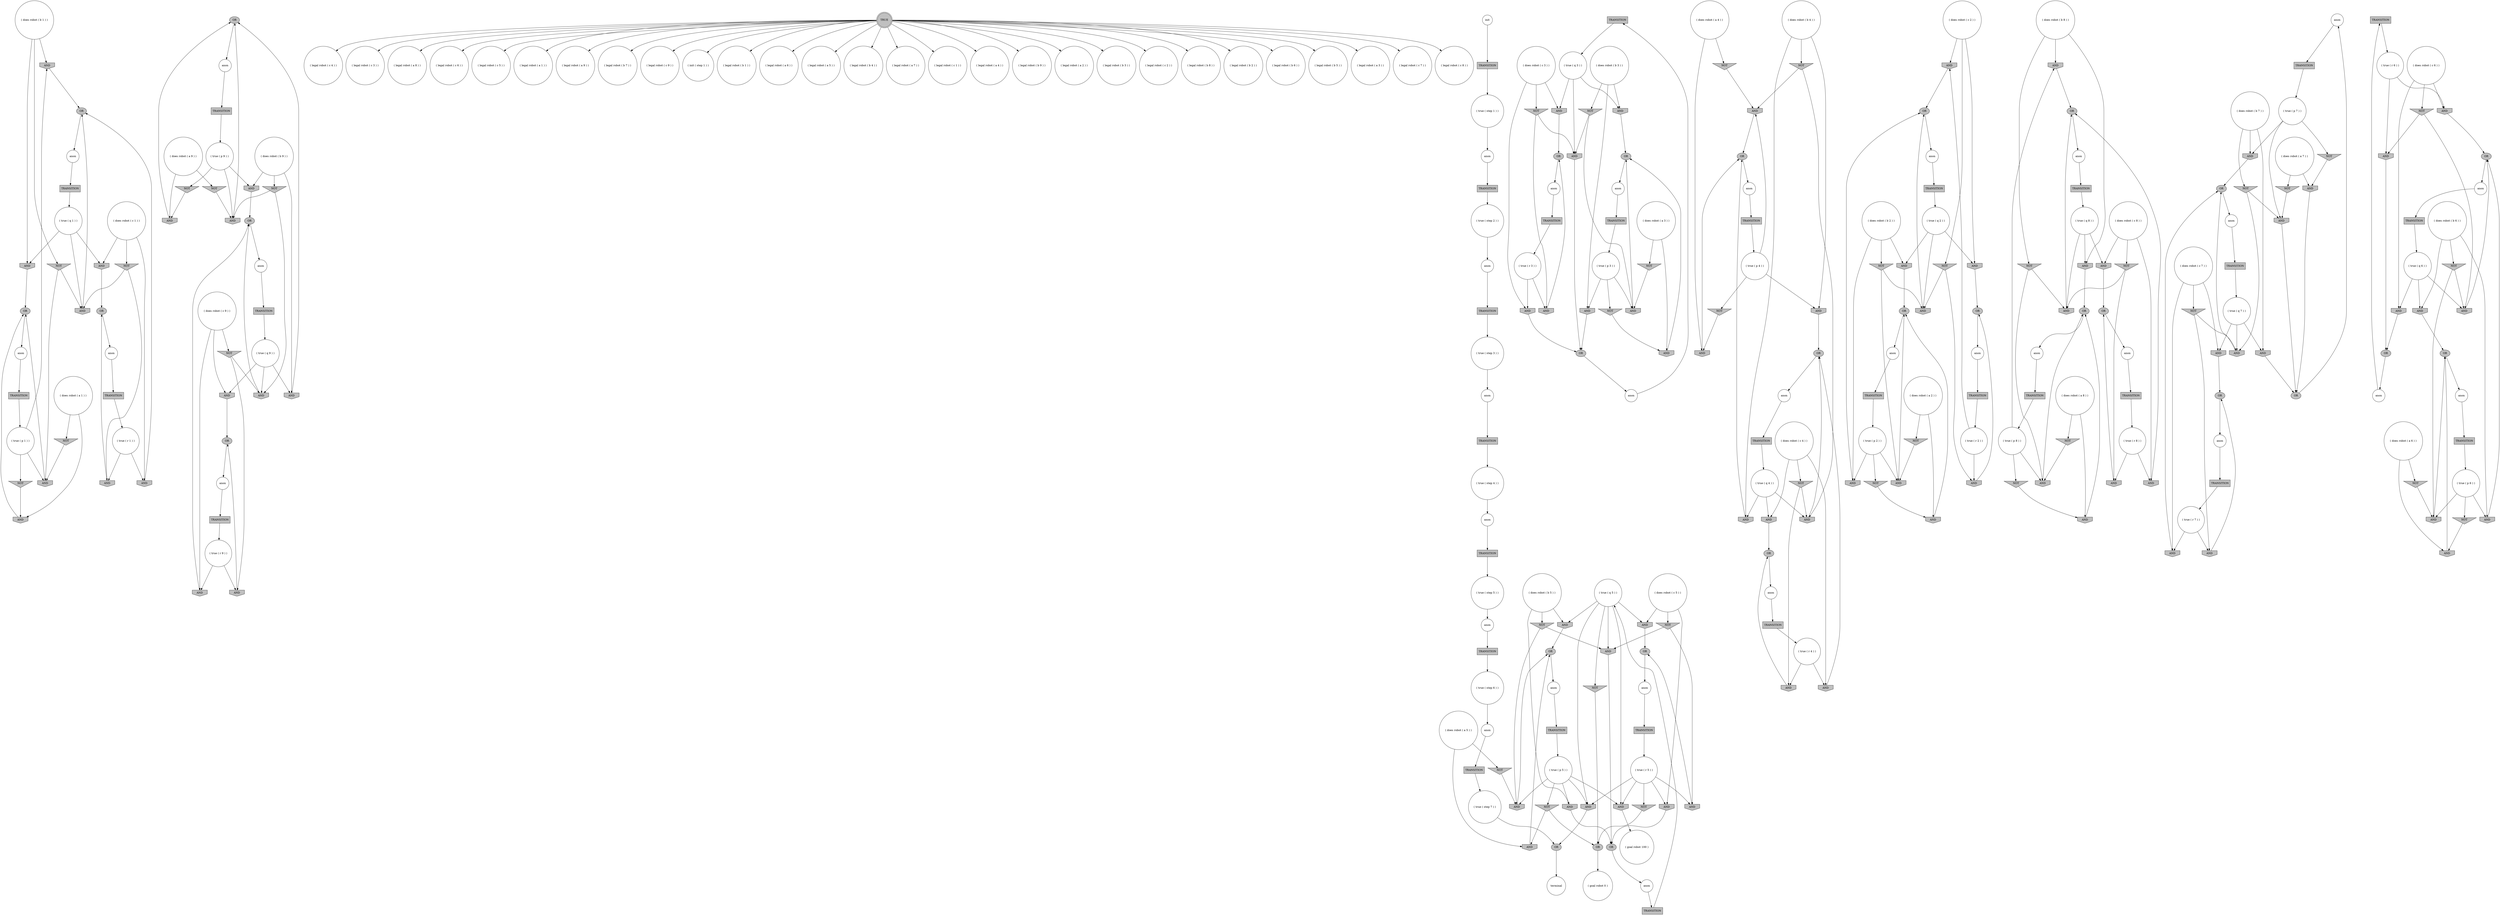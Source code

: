 digraph propNet
{
	"@3f94a1f"[shape=invhouse, style= filled, fillcolor=grey, label="AND"]; "@3f94a1f"->"@5eb9fde"; 
	"@6e2c5444"[shape=ellipse, style= filled, fillcolor=grey, label="OR"]; "@6e2c5444"->"@205074de"; 
	"@205074de"[shape=circle, style= filled, fillcolor=white, label="anon"]; "@205074de"->"@9dd1752"; 
	"@6d1576d7"[shape=circle, style= filled, fillcolor=white, label="( legal robot ( c 4 ) )"]; 
	"@63220fd1"[shape=circle, style= filled, fillcolor=white, label="anon"]; "@63220fd1"->"@40ad8bb4"; 
	"@486af790"[shape=circle, style= filled, fillcolor=white, label="( does robot ( b 1 ) )"]; "@486af790"->"@3f94a1f"; "@486af790"->"@e235e9d"; "@486af790"->"@66a33414"; 
	"@cb78915"[shape=box, style= filled, fillcolor=grey, label="TRANSITION"]; "@cb78915"->"@2e1474fc"; 
	"@2f7574b9"[shape=invtriangle, style= filled, fillcolor=grey, label="NOT"]; "@2f7574b9"->"@48423606"; 
	"@2c164804"[shape=invtriangle, style= filled, fillcolor=grey, label="NOT"]; "@2c164804"->"@7371b4ca"; "@2c164804"->"@514f2bd7"; 
	"@4a52fecf"[shape=box, style= filled, fillcolor=grey, label="TRANSITION"]; "@4a52fecf"->"@43eeba19"; 
	"@14b03ea"[shape=circle, style= filled, fillcolor=white, label="( true ( q 5 ) )"]; "@14b03ea"->"@10fa1b2d"; "@14b03ea"->"@56dc64a2"; "@14b03ea"->"@1f8a6890"; "@14b03ea"->"@2bd648e2"; "@14b03ea"->"@1740d415"; "@14b03ea"->"@5eef2e7c"; 
	"@5cef0cdb"[shape=circle, style= filled, fillcolor=white, label="( does robot ( c 2 ) )"]; "@5cef0cdb"->"@6f7834de"; "@5cef0cdb"->"@d335207"; "@5cef0cdb"->"@52352d87"; 
	"@7481933a"[shape=circle, style= filled, fillcolor=white, label="( does robot ( a 5 ) )"]; "@7481933a"->"@502c06b2"; "@7481933a"->"@6bb5eba4"; 
	"@67635aad"[shape=invtriangle, style= filled, fillcolor=grey, label="NOT"]; "@67635aad"->"@21495bb8"; "@67635aad"->"@2bd648e2"; 
	"@2377ab84"[shape=circle, style= filled, fillcolor=white, label="( does robot ( b 8 ) )"]; "@2377ab84"->"@5790ce9"; "@2377ab84"->"@77b9e7fc"; "@2377ab84"->"@59d794d"; 
	"@3c9ce70"[shape=invhouse, style= filled, fillcolor=grey, label="AND"]; "@3c9ce70"->"@228ab65"; 
	"@4ea7ae01"[shape=circle, style= filled, fillcolor=white, label="anon"]; "@4ea7ae01"->"@46013dd8"; 
	"@263945e2"[shape=ellipse, style= filled, fillcolor=grey, label="OR"]; "@263945e2"->"@7a1b0c08"; 
	"@1d2b9f14"[shape=circle, style= filled, fillcolor=white, label="anon"]; "@1d2b9f14"->"@620645fd"; 
	"@54dbb83a"[shape=circle, style= filled, fillcolor=white, label="( true ( p 4 ) )"]; "@54dbb83a"->"@5f4f5a31"; "@54dbb83a"->"@48423606"; "@54dbb83a"->"@77cb8e0f"; 
	"@6ad21538"[shape=circle, style= filled, fillcolor=white, label="( does robot ( c 3 ) )"]; "@6ad21538"->"@7eb1fea4"; "@6ad21538"->"@305e9d7a"; "@6ad21538"->"@66f4652"; 
	"@4c4936f3"[shape=circle, style= filled, fillcolor=white, label="( true ( r 7 ) )"]; "@4c4936f3"->"@2fa847df"; "@4c4936f3"->"@1f561437"; 
	"@31734b48"[shape=invhouse, style= filled, fillcolor=grey, label="AND"]; "@31734b48"->"@3f9872ad"; 
	"@64b041b0"[shape=circle, style= filled, fillcolor=white, label="( does robot ( c 1 ) )"]; "@64b041b0"->"@2d44b624"; "@64b041b0"->"@6fa8bd74"; "@64b041b0"->"@108a9d2a"; 
	"@41aef798"[shape=box, style= filled, fillcolor=grey, label="TRANSITION"]; "@41aef798"->"@7058d7c2"; 
	"@7f32e910"[shape=circle, style= filled, fillcolor=white, label="( does robot ( c 5 ) )"]; "@7f32e910"->"@1f8a6890"; "@7f32e910"->"@67635aad"; "@7f32e910"->"@1d3c66d8"; 
	"@5790ce9"[shape=invhouse, style= filled, fillcolor=grey, label="AND"]; "@5790ce9"->"@5b31fd9"; 
	"@4178feba"[shape=invhouse, style= filled, fillcolor=grey, label="AND"]; "@4178feba"->"@621bedb0"; 
	"@2a44b7f7"[shape=invhouse, style= filled, fillcolor=grey, label="AND"]; "@2a44b7f7"->"@5b31fd9"; 
	"@2106b56a"[shape=circle, style= filled, fillcolor=white, label="( true ( p 2 ) )"]; "@2106b56a"->"@e07023f"; "@2106b56a"->"@6cf84b0a"; "@2106b56a"->"@41b9da92"; 
	"@5ad3c69c"[shape=ellipse, style= filled, fillcolor=grey, label="OR"]; "@5ad3c69c"->"@5945a5a"; 
	"@4e62974e"[shape=circle, style= filled, fillcolor=white, label="anon"]; "@4e62974e"->"@16e7eec9"; 
	"@541b55f2"[shape=ellipse, style= filled, fillcolor=grey, label="OR"]; "@541b55f2"->"@4ea7ae01"; 
	"@7c5438e1"[shape=circle, style= filled, fillcolor=white, label="( true ( r 1 ) )"]; "@7c5438e1"->"@1a5a58e0"; "@7c5438e1"->"@108a9d2a"; 
	"@37d7a424"[shape=invtriangle, style= filled, fillcolor=grey, label="NOT"]; "@37d7a424"->"@1a7b5617"; 
	"@1740d415"[shape=invtriangle, style= filled, fillcolor=grey, label="NOT"]; "@1740d415"->"@1a7b5617"; 
	"@4fa3551c"[shape=ellipse, style= filled, fillcolor=grey, label="OR"]; "@4fa3551c"->"@6c28ca1c"; 
	"@7fb6a1c4"[shape=circle, style= filled, fillcolor=white, label="( true ( p 5 ) )"]; "@7fb6a1c4"->"@56dc64a2"; "@7fb6a1c4"->"@16fa21a4"; "@7fb6a1c4"->"@7a6bb93c"; "@7fb6a1c4"->"@5eef2e7c"; "@7fb6a1c4"->"@61b00766"; 
	"@a9db0e2"[shape=circle, style= filled, fillcolor=white, label="( true ( q 4 ) )"]; "@a9db0e2"->"@2507e9a8"; "@a9db0e2"->"@1e01d652"; "@a9db0e2"->"@4b25ee49"; 
	"@2beb717e"[shape=circle, style= filled, fillcolor=white, label="( legal robot ( c 3 ) )"]; 
	"@40ad8bb4"[shape=box, style= filled, fillcolor=grey, label="TRANSITION"]; "@40ad8bb4"->"@1b1a772d"; 
	"@c77a748"[shape=circle, style= filled, fillcolor=white, label="( true ( r 4 ) )"]; "@c77a748"->"@1c493dca"; "@c77a748"->"@aa1b4e7"; 
	"@2f8bbc98"[shape=circle, style= filled, fillcolor=white, label="( legal robot ( a 8 ) )"]; 
	"@420253af"[shape=ellipse, style= filled, fillcolor=grey, label="OR"]; "@420253af"->"@26c42804"; 
	"@521ecfeb"[shape=circle, style= filled, fillcolor=white, label="( legal robot ( c 6 ) )"]; 
	"@228ab65"[shape=ellipse, style= filled, fillcolor=grey, label="OR"]; "@228ab65"->"@3c0c74fe"; 
	"@60666a53"[shape=circle, style= filled, fillcolor=white, label="anon"]; "@60666a53"->"@aaf063"; 
	"@589cecf"[shape=circle, style= filled, fillcolor=white, label="( true ( q 8 ) )"]; "@589cecf"->"@2a44b7f7"; "@589cecf"->"@2a06bbe7"; "@589cecf"->"@77b9e7fc"; 
	"@415b15ab"[shape=circle, style= filled, fillcolor=white, label="( does robot ( b 5 ) )"]; "@415b15ab"->"@10fa1b2d"; "@415b15ab"->"@16fa21a4"; "@415b15ab"->"@42ebaf12"; 
	"@53b258fa"[shape=invtriangle, style= filled, fillcolor=grey, label="NOT"]; "@53b258fa"->"@61efb003"; 
	"@181f327e"[shape=ellipse, style= filled, fillcolor=grey, label="OR"]; "@181f327e"->"@282bfa91"; 
	"@2586b11c"[shape=circle, style= filled, fillcolor=white, label="( does robot ( c 8 ) )"]; "@2586b11c"->"@40bbc1f6"; "@2586b11c"->"@2dd5b883"; "@2586b11c"->"@2a06bbe7"; 
	"@2279ecf4"[shape=circle, style= filled, fillcolor=white, label="( true ( p 6 ) )"]; "@2279ecf4"->"@3f70119f"; "@2279ecf4"->"@51b1ab1d"; "@2279ecf4"->"@94b318"; 
	"@54edd9de"[shape=box, style= filled, fillcolor=grey, label="TRANSITION"]; "@54edd9de"->"@14b03ea"; 
	"@6434d75f"[shape=circle, style= filled, fillcolor=white, label="( legal robot ( c 5 ) )"]; 
	"@35a271f5"[shape=circle, style= filled, fillcolor=white, label="( does robot ( a 4 ) )"]; "@35a271f5"->"@52aa77d9"; "@35a271f5"->"@2f7574b9"; 
	"@44af17c7"[shape=circle, style= filled, fillcolor=white, label="( legal robot ( a 1 ) )"]; 
	"@4a93837b"[shape=invhouse, style= filled, fillcolor=grey, label="AND"]; "@4a93837b"->"@6e2c5444"; 
	"@455e0638"[shape=circle, style= filled, fillcolor=white, label="( true ( step 7 ) )"]; "@455e0638"->"@7f205d8d"; 
	"@7f0ab78a"[shape=circle, style= filled, fillcolor=white, label="( legal robot ( a 9 ) )"]; 
	"@4349e631"[shape=invtriangle, style= filled, fillcolor=grey, label="NOT"]; "@4349e631"->"@28a7bd7a"; 
	"@4eb7cd92"[shape=ellipse, style= filled, fillcolor=grey, label="OR"]; "@4eb7cd92"->"@519549e"; 
	"@84d6b1a"[shape=circle, style= filled, fillcolor=white, label="( true ( p 7 ) )"]; "@84d6b1a"->"@3a1be20c"; "@84d6b1a"->"@5f159e0c"; "@84d6b1a"->"@675ee9e3"; 
	"@74a638fc"[shape=invhouse, style= filled, fillcolor=grey, label="AND"]; "@74a638fc"->"@22fe135d"; 
	"@4eda1515"[shape=circle, style= filled, fillcolor=white, label="( does robot ( c 4 ) )"]; "@4eda1515"->"@1c493dca"; "@4eda1515"->"@2507e9a8"; "@4eda1515"->"@4f9e3e24"; 
	"@123e1d25"[shape=circle, style= filled, fillcolor=white, label="( legal robot ( b 7 ) )"]; 
	"@5694fe42"[shape=invhouse, style= filled, fillcolor=grey, label="AND"]; "@5694fe42"->"@621bedb0"; 
	"@55d4ee7e"[shape=ellipse, style= filled, fillcolor=grey, label="OR"]; "@55d4ee7e"->"@e75be38"; 
	"@36101d01"[shape=circle, style= filled, fillcolor=white, label="( does robot ( a 8 ) )"]; "@36101d01"->"@3c9ce70"; "@36101d01"->"@4349e631"; 
	"@5b25d568"[shape=box, style= filled, fillcolor=grey, label="TRANSITION"]; "@5b25d568"->"@6726fef6"; 
	"@6d3d7254"[shape=circle, style= filled, fillcolor=white, label="( true ( q 6 ) )"]; "@6d3d7254"->"@47042c25"; "@6d3d7254"->"@4398ee2f"; "@6d3d7254"->"@4178feba"; 
	"@3f9ab00e"[shape=circle, style= filled, fillcolor=white, label="( true ( p 3 ) )"]; "@3f9ab00e"->"@659adc2c"; "@3f9ab00e"->"@514f2bd7"; "@3f9ab00e"->"@563b100c"; 
	"@1c2d5534"[shape=circle, style= filled, fillcolor=white, label="( legal robot ( c 9 ) )"]; 
	"@2d44b624"[shape=invhouse, style= filled, fillcolor=grey, label="AND"]; "@2d44b624"->"@1d7aa55b"; 
	"@5b31fd9"[shape=ellipse, style= filled, fillcolor=grey, label="OR"]; "@5b31fd9"->"@32efe27b"; 
	"@14cee41f"[shape=circle, style= filled, fillcolor=white, label="( init ( step 1 ) )"]; 
	"@6da05bdb"[shape=invtriangle, style= filled, fillcolor=grey, label="NOT"]; "@6da05bdb"->"@3aeebf17"; "@6da05bdb"->"@2fa847df"; 
	"@6f7834de"[shape=invhouse, style= filled, fillcolor=grey, label="AND"]; "@6f7834de"->"@420253af"; 
	"@219a6087"[shape=invhouse, style= filled, fillcolor=grey, label="AND"]; "@219a6087"->"@5330cb4b"; 
	"@12260d8d"[shape=box, style= filled, fillcolor=grey, label="TRANSITION"]; "@12260d8d"->"@2106b56a"; 
	"@2653aed4"[shape=circle, style= filled, fillcolor=white, label="( does robot ( c 9 ) )"]; "@2653aed4"->"@3ffaf3f4"; "@2653aed4"->"@36fffa61"; "@2653aed4"->"@4c9d22fc"; 
	"@7c959fa1"[shape=invhouse, style= filled, fillcolor=grey, label="AND"]; "@7c959fa1"->"@541b55f2"; 
	"@117c50b9"[shape=invhouse, style= filled, fillcolor=grey, label="AND"]; "@117c50b9"->"@45e33bb8"; 
	"@6883fde6"[shape=circle, style= filled, fillcolor=white, label="( true ( r 5 ) )"]; "@6883fde6"->"@21495bb8"; "@6883fde6"->"@56dc64a2"; "@6883fde6"->"@37d7a424"; "@6883fde6"->"@1d3c66d8"; "@6883fde6"->"@5eef2e7c"; 
	"@46013dd8"[shape=box, style= filled, fillcolor=grey, label="TRANSITION"]; "@46013dd8"->"@84d6b1a"; 
	"@51e4bece"[shape=box, style= filled, fillcolor=grey, label="TRANSITION"]; "@51e4bece"->"@4e3e97cd"; 
	"@94b318"[shape=invhouse, style= filled, fillcolor=grey, label="AND"]; "@94b318"->"@181f327e"; 
	"@4f9e3e24"[shape=invtriangle, style= filled, fillcolor=grey, label="NOT"]; "@4f9e3e24"->"@1e01d652"; "@4f9e3e24"->"@aa1b4e7"; 
	"@2a06bbe7"[shape=invhouse, style= filled, fillcolor=grey, label="AND"]; "@2a06bbe7"->"@3f9872ad"; 
	"@4965d0e0"[shape=circle, style= filled, fillcolor=white, label="anon"]; "@4965d0e0"->"@10ddcd98"; 
	"@66f4652"[shape=invtriangle, style= filled, fillcolor=grey, label="NOT"]; "@66f4652"->"@7371b4ca"; "@66f4652"->"@4fb7a553"; 
	"@6cb6a34"[shape=invtriangle, style= filled, fillcolor=grey, label="NOT"]; "@6cb6a34"->"@14a97f68"; 
	"@59d794d"[shape=invtriangle, style= filled, fillcolor=grey, label="NOT"]; "@59d794d"->"@28a7bd7a"; "@59d794d"->"@2a44b7f7"; 
	"@5a2d13c1"[shape=circle, style= filled, fillcolor=white, label="( does robot ( a 2 ) )"]; "@5a2d13c1"->"@10bcc8f4"; "@5a2d13c1"->"@e039859"; 
	"@3a1be20c"[shape=invtriangle, style= filled, fillcolor=grey, label="NOT"]; "@3a1be20c"->"@7c959fa1"; 
	"@4dc67b54"[shape=circle, style= filled, fillcolor=white, label="( legal robot ( b 1 ) )"]; 
	"@69ba045"[shape=circle, style= filled, fillcolor=white, label="anon"]; "@69ba045"->"@7e3b3757"; 
	"@304caadb"[shape=circle, style= filled, fillcolor=white, label="anon"]; "@304caadb"->"@61ae717f"; 
	"@17510d96"[shape=circle, style= filled, fillcolor=white, label="( goal robot 0 )"]; 
	"@aaf063"[shape=box, style= filled, fillcolor=grey, label="TRANSITION"]; "@aaf063"->"@159811ce"; 
	"@72cc5002"[shape=invtriangle, style= filled, fillcolor=grey, label="NOT"]; "@72cc5002"->"@4398ee2f"; "@72cc5002"->"@1535d18b"; 
	"@2d9b4fac"[shape=circle, style= filled, fillcolor=white, label="( legal robot ( a 6 ) )"]; 
	"@66bb1ead"[shape=circle, style= filled, fillcolor=white, label="( true ( r 8 ) )"]; "@66bb1ead"->"@31734b48"; "@66bb1ead"->"@40bbc1f6"; 
	"@48423606"[shape=invhouse, style= filled, fillcolor=grey, label="AND"]; "@48423606"->"@6290ebfe"; 
	"@5eb9fde"[shape=ellipse, style= filled, fillcolor=grey, label="OR"]; "@5eb9fde"->"@304caadb"; 
	"@7c4e7958"[shape=invtriangle, style= filled, fillcolor=grey, label="NOT"]; "@7c4e7958"->"@400c02a"; 
	"@6c28ca1c"[shape=circle, style= filled, fillcolor=white, label="anon"]; "@6c28ca1c"->"@12260d8d"; 
	"@19176e5f"[shape=invtriangle, style= filled, fillcolor=grey, label="NOT"]; "@19176e5f"->"@514f2bd7"; 
	"@e75be38"[shape=circle, style= filled, fillcolor=white, label="anon"]; "@e75be38"->"@7b8353cf"; 
	"@25de152f"[shape=circle, style= filled, fillcolor=white, label="terminal"]; 
	"@6588c838"[shape=box, style= filled, fillcolor=grey, label="TRANSITION"]; "@6588c838"->"@7c5438e1"; 
	"@28caea19"[shape=circle, style= filled, fillcolor=white, label="( does robot ( b 9 ) )"]; "@28caea19"->"@7b4653a3"; "@28caea19"->"@3bd5b945"; "@28caea19"->"@21cf243b"; 
	"@43ad4a"[shape=box, style= filled, fillcolor=grey, label="TRANSITION"]; "@43ad4a"->"@4ce76438"; 
	"@273a3d36"[shape=ellipse, style= filled, fillcolor=grey, label="OR"]; "@273a3d36"->"@6088b858"; 
	"@36fffa61"[shape=invhouse, style= filled, fillcolor=grey, label="AND"]; "@36fffa61"->"@77def3f5"; 
	"@23562c67"[shape=circle, style= filled, fillcolor=white, label="( does robot ( b 2 ) )"]; "@23562c67"->"@6e7d3050"; "@23562c67"->"@6cf84b0a"; "@23562c67"->"@24b6a561"; 
	"@10439d3b"[shape=circle, style= filled, fillcolor=white, label="( true ( q 7 ) )"]; "@10439d3b"->"@117c50b9"; "@10439d3b"->"@3aeebf17"; "@10439d3b"->"@4553f141"; 
	"@28a7bd7a"[shape=invhouse, style= filled, fillcolor=grey, label="AND"]; "@28a7bd7a"->"@228ab65"; 
	"@1e01d652"[shape=invhouse, style= filled, fillcolor=grey, label="AND"]; "@1e01d652"->"@796528a2"; 
	"@1535d18b"[shape=invhouse, style= filled, fillcolor=grey, label="AND"]; "@1535d18b"->"@7983268e"; 
	"@5eef2e7c"[shape=invhouse, style= filled, fillcolor=grey, label="AND"]; "@5eef2e7c"->"@14235085"; 
	"@535c458c"[shape=invtriangle, style= filled, fillcolor=grey, label="NOT"]; "@535c458c"->"@48423606"; "@535c458c"->"@1e01d652"; 
	"@4f13f501"[shape=circle, style= filled, fillcolor=white, label="anon"]; "@4f13f501"->"@568bf3ec"; 
	"@26c42804"[shape=circle, style= filled, fillcolor=white, label="anon"]; "@26c42804"->"@4b7aa961"; 
	"@61ffbcb"[shape=invhouse, style= filled, fillcolor=grey, label="AND"]; "@61ffbcb"->"@2abbaa16"; 
	"@1b1a772d"[shape=circle, style= filled, fillcolor=white, label="( true ( step 2 ) )"]; "@1b1a772d"->"@1d2b9f14"; 
	"@4c9d22fc"[shape=invhouse, style= filled, fillcolor=grey, label="AND"]; "@4c9d22fc"->"@22fe135d"; 
	"@3bc634b9"[shape=box, style= filled, fillcolor=grey, label="TRANSITION"]; "@3bc634b9"->"@13b4cd65"; 
	"@16e7eec9"[shape=box, style= filled, fillcolor=grey, label="TRANSITION"]; "@16e7eec9"->"@6063f5af"; 
	"@115872f5"[shape=circle, style= filled, fillcolor=white, label="anon"]; "@115872f5"->"@41aef798"; 
	"@32efe27b"[shape=circle, style= filled, fillcolor=white, label="anon"]; "@32efe27b"->"@7f4c352e"; 
	"@41b9da92"[shape=invtriangle, style= filled, fillcolor=grey, label="NOT"]; "@41b9da92"->"@10bcc8f4"; 
	"@63cea096"[shape=circle, style= filled, fillcolor=white, label="( legal robot ( a 5 ) )"]; 
	"@56dc64a2"[shape=invhouse, style= filled, fillcolor=grey, label="AND"]; "@56dc64a2"->"@7f205d8d"; 
	"@63713b42"[shape=circle, style= filled, fillcolor=white, label="( true ( p 1 ) )"]; "@63713b42"->"@3f94a1f"; "@63713b42"->"@7c4e7958"; "@63713b42"->"@61efb003"; 
	"@51d2bb9f"[shape=circle, style= filled, fillcolor=white, label="anon"]; "@51d2bb9f"->"@34e77781"; 
	"@5f4f5a31"[shape=invtriangle, style= filled, fillcolor=grey, label="NOT"]; "@5f4f5a31"->"@52aa77d9"; 
	"@42ebaf12"[shape=invtriangle, style= filled, fillcolor=grey, label="NOT"]; "@42ebaf12"->"@7a6bb93c"; "@42ebaf12"->"@2bd648e2"; 
	"@3f65cebb"[shape=box, style= filled, fillcolor=grey, label="TRANSITION"]; "@3f65cebb"->"@10439d3b"; 
	"@1a5a58e0"[shape=invhouse, style= filled, fillcolor=grey, label="AND"]; "@1a5a58e0"->"@1d7aa55b"; 
	"@4fc0cb76"[shape=circle, style= filled, fillcolor=white, label="( does robot ( a 6 ) )"]; "@4fc0cb76"->"@1be2f6b0"; "@4fc0cb76"->"@5694fe42"; 
	"@39bde3d2"[shape=circle, style= filled, fillcolor=white, label="( legal robot ( b 4 ) )"]; 
	"@6088b858"[shape=circle, style= filled, fillcolor=white, label="anon"]; "@6088b858"->"@7ffd10fa"; 
	"@5f159e0c"[shape=invhouse, style= filled, fillcolor=grey, label="AND"]; "@5f159e0c"->"@541b55f2"; 
	"@580c5da6"[shape=box, style= filled, fillcolor=grey, label="TRANSITION"]; "@580c5da6"->"@470898b"; 
	"@10ddcd98"[shape=box, style= filled, fillcolor=grey, label="TRANSITION"]; "@10ddcd98"->"@4c4936f3"; 
	"@659adc2c"[shape=invtriangle, style= filled, fillcolor=grey, label="NOT"]; "@659adc2c"->"@19ed00d1"; 
	"@77def3f5"[shape=ellipse, style= filled, fillcolor=grey, label="OR"]; "@77def3f5"->"@4e62974e"; 
	"@568bf3ec"[shape=box, style= filled, fillcolor=grey, label="TRANSITION"]; "@568bf3ec"->"@6883fde6"; 
	"@1a7b5617"[shape=ellipse, style= filled, fillcolor=grey, label="OR"]; "@1a7b5617"->"@17510d96"; 
	"@1c493dca"[shape=invhouse, style= filled, fillcolor=grey, label="AND"]; "@1c493dca"->"@796528a2"; 
	"@2ffecaeb"[shape=ellipse, style= filled, fillcolor=grey, label="OR"]; "@2ffecaeb"->"@bc22eb"; 
	"@8c3d31c"[shape=invhouse, style= filled, fillcolor=grey, label="AND"]; "@8c3d31c"->"@181f327e"; 
	"@6437a04c"[shape=box, style= filled, fillcolor=grey, label="TRANSITION"]; "@6437a04c"->"@2279ecf4"; 
	"@1d3c66d8"[shape=invhouse, style= filled, fillcolor=grey, label="AND"]; "@1d3c66d8"->"@5ad3c69c"; 
	"@36d83365"[shape=circle, style= filled, fillcolor=white, label="( does robot ( b 3 ) )"]; "@36d83365"->"@2c164804"; "@36d83365"->"@219a6087"; "@36d83365"->"@563b100c"; 
	"@67032bc9"[shape=circle, style= filled, fillcolor=white, label="( does robot ( b 7 ) )"]; "@67032bc9"->"@12fcdf5"; "@67032bc9"->"@4553f141"; "@67032bc9"->"@675ee9e3"; 
	"@108a9d2a"[shape=invhouse, style= filled, fillcolor=grey, label="AND"]; "@108a9d2a"->"@5eb9fde"; 
	"@56a9509d"[shape=circle, style= filled, fillcolor=white, label="anon"]; "@56a9509d"->"@43ad4a"; 
	"@14235085"[shape=circle, style= filled, fillcolor=white, label="( goal robot 100 )"]; 
	"@64e4776b"[shape=circle, style= filled, fillcolor=white, label="( does robot ( b 4 ) )"]; "@64e4776b"->"@535c458c"; "@64e4776b"->"@77cb8e0f"; "@64e4776b"->"@4b25ee49"; 
	"@675ee9e3"[shape=invhouse, style= filled, fillcolor=grey, label="AND"]; "@675ee9e3"->"@263945e2"; 
	"@604ee1f1"[shape=circle, style= filled, fillcolor=white, label="anon"]; "@604ee1f1"->"@ed6ee28"; 
	"@10fa1b2d"[shape=invhouse, style= filled, fillcolor=grey, label="AND"]; "@10fa1b2d"->"@69ed2bbd"; 
	"@1d7aa55b"[shape=ellipse, style= filled, fillcolor=grey, label="OR"]; "@1d7aa55b"->"@5efe087b"; 
	"@3f70119f"[shape=invtriangle, style= filled, fillcolor=grey, label="NOT"]; "@3f70119f"->"@5694fe42"; 
	"@e235e9d"[shape=invhouse, style= filled, fillcolor=grey, label="AND"]; "@e235e9d"->"@55d4ee7e"; 
	"@43422d0b"[shape=circle, style= filled, fillcolor=white, label="( legal robot ( a 7 ) )"]; 
	"@147ae747"[shape=circle, style= filled, fillcolor=white, label="( does robot ( b 6 ) )"]; "@147ae747"->"@10e5f0d2"; "@147ae747"->"@4178feba"; "@147ae747"->"@94b318"; 
	"@d335207"[shape=invhouse, style= filled, fillcolor=grey, label="AND"]; "@d335207"->"@2abbaa16"; 
	"@16fa21a4"[shape=invhouse, style= filled, fillcolor=grey, label="AND"]; "@16fa21a4"->"@5ad3c69c"; 
	"@2e1474fc"[shape=circle, style= filled, fillcolor=white, label="( true ( q 3 ) )"]; "@2e1474fc"->"@7eb1fea4"; "@2e1474fc"->"@7371b4ca"; "@2e1474fc"->"@219a6087"; 
	"@6e62be97"[shape=doublecircle, style= filled, fillcolor=grey, label="TRUE"]; "@6e62be97"->"@521ecfeb"; "@6e62be97"->"@4927d15e"; "@6e62be97"->"@6d1576d7"; "@6e62be97"->"@12910b0b"; "@6e62be97"->"@63cea096"; "@6e62be97"->"@6434d75f"; "@6e62be97"->"@4dc67b54"; "@6e62be97"->"@1b332109"; "@6e62be97"->"@1898062f"; "@6e62be97"->"@44af17c7"; "@6e62be97"->"@39bde3d2"; "@6e62be97"->"@7f0ab78a"; "@6e62be97"->"@61b80d9b"; "@6e62be97"->"@2d9b4fac"; "@6e62be97"->"@123e1d25"; "@6e62be97"->"@552297d7"; "@6e62be97"->"@24be0446"; "@6e62be97"->"@7a856d3b"; "@6e62be97"->"@1c2d5534"; "@6e62be97"->"@370aa282"; "@6e62be97"->"@21caefb0"; "@6e62be97"->"@706c08b2"; "@6e62be97"->"@14cee41f"; "@6e62be97"->"@757753a8"; "@6e62be97"->"@43422d0b"; "@6e62be97"->"@6e681db8"; "@6e62be97"->"@2beb717e"; "@6e62be97"->"@2f8bbc98"; 
	"@519549e"[shape=circle, style= filled, fillcolor=white, label="anon"]; "@519549e"->"@cb78915"; 
	"@4398ee2f"[shape=invhouse, style= filled, fillcolor=grey, label="AND"]; "@4398ee2f"->"@181f327e"; 
	"@22fe135d"[shape=ellipse, style= filled, fillcolor=grey, label="OR"]; "@22fe135d"->"@56a9509d"; 
	"@5fe940a6"[shape=invtriangle, style= filled, fillcolor=grey, label="NOT"]; "@5fe940a6"->"@4a93837b"; 
	"@4856d149"[shape=box, style= filled, fillcolor=grey, label="TRANSITION"]; "@4856d149"->"@455e0638"; 
	"@45e33bb8"[shape=ellipse, style= filled, fillcolor=grey, label="OR"]; "@45e33bb8"->"@4965d0e0"; 
	"@7a0aae8a"[shape=circle, style= filled, fillcolor=white, label="( true ( q 2 ) )"]; "@7a0aae8a"->"@2140243b"; "@7a0aae8a"->"@d335207"; "@7a0aae8a"->"@24b6a561"; 
	"@21cf243b"[shape=invtriangle, style= filled, fillcolor=grey, label="NOT"]; "@21cf243b"->"@74a638fc"; "@21cf243b"->"@4a93837b"; 
	"@7570b819"[shape=circle, style= filled, fillcolor=white, label="anon"]; "@7570b819"->"@5b25d568"; 
	"@159811ce"[shape=circle, style= filled, fillcolor=white, label="( true ( step 4 ) )"]; "@159811ce"->"@7570b819"; 
	"@57f2e95f"[shape=box, style= filled, fillcolor=grey, label="TRANSITION"]; "@57f2e95f"->"@6d3d7254"; 
	"@305e9d7a"[shape=invhouse, style= filled, fillcolor=grey, label="AND"]; "@305e9d7a"->"@4eb7cd92"; 
	"@621bedb0"[shape=ellipse, style= filled, fillcolor=grey, label="OR"]; "@621bedb0"->"@1791f022"; 
	"@6290ebfe"[shape=ellipse, style= filled, fillcolor=grey, label="OR"]; "@6290ebfe"->"@1875a340"; 
	"@61b80d9b"[shape=circle, style= filled, fillcolor=white, label="( legal robot ( b 3 ) )"]; 
	"@1be2f6b0"[shape=invtriangle, style= filled, fillcolor=grey, label="NOT"]; "@1be2f6b0"->"@51b1ab1d"; 
	"@2fa847df"[shape=invhouse, style= filled, fillcolor=grey, label="AND"]; "@2fa847df"->"@45e33bb8"; 
	"@6063f5af"[shape=circle, style= filled, fillcolor=white, label="( true ( r 9 ) )"]; "@6063f5af"->"@15e7d12b"; "@6063f5af"->"@4c9d22fc"; 
	"@47042c25"[shape=invhouse, style= filled, fillcolor=grey, label="AND"]; "@47042c25"->"@7983268e"; 
	"@51b1ab1d"[shape=invhouse, style= filled, fillcolor=grey, label="AND"]; "@51b1ab1d"->"@621bedb0"; 
	"@552297d7"[shape=circle, style= filled, fillcolor=white, label="( legal robot ( c 2 ) )"]; 
	"@4e3e97cd"[shape=circle, style= filled, fillcolor=white, label="( true ( p 8 ) )"]; "@4e3e97cd"->"@28a7bd7a"; "@4e3e97cd"->"@5790ce9"; "@4e3e97cd"->"@83ba4f1"; 
	"@3cd713fe"[shape=circle, style= filled, fillcolor=white, label="( true ( r 2 ) )"]; "@3cd713fe"->"@61ffbcb"; "@3cd713fe"->"@6f7834de"; 
	"@2abbaa16"[shape=ellipse, style= filled, fillcolor=grey, label="OR"]; "@2abbaa16"->"@69ba045"; 
	"@4ce76438"[shape=circle, style= filled, fillcolor=white, label="( true ( q 9 ) )"]; "@4ce76438"->"@36fffa61"; "@4ce76438"->"@74a638fc"; "@4ce76438"->"@3bd5b945"; 
	"@61efb003"[shape=invhouse, style= filled, fillcolor=grey, label="AND"]; "@61efb003"->"@55d4ee7e"; 
	"@40bbc1f6"[shape=invhouse, style= filled, fillcolor=grey, label="AND"]; "@40bbc1f6"->"@5b31fd9"; 
	"@5585c0de"[shape=circle, style= filled, fillcolor=white, label="anon"]; "@5585c0de"->"@4a52fecf"; 
	"@e07023f"[shape=invhouse, style= filled, fillcolor=grey, label="AND"]; "@e07023f"->"@4fa3551c"; 
	"@3ffaf3f4"[shape=invtriangle, style= filled, fillcolor=grey, label="NOT"]; "@3ffaf3f4"->"@74a638fc"; "@3ffaf3f4"->"@15e7d12b"; 
	"@4927d15e"[shape=circle, style= filled, fillcolor=white, label="( legal robot ( c 1 ) )"]; 
	"@620645fd"[shape=box, style= filled, fillcolor=grey, label="TRANSITION"]; "@620645fd"->"@7326aaca"; 
	"@51af7c57"[shape=circle, style= filled, fillcolor=white, label="init"]; "@51af7c57"->"@580c5da6"; 
	"@12910b0b"[shape=circle, style= filled, fillcolor=white, label="( legal robot ( a 4 ) )"]; 
	"@697a906e"[shape=circle, style= filled, fillcolor=white, label="( does robot ( c 7 ) )"]; "@697a906e"->"@117c50b9"; "@697a906e"->"@1f561437"; "@697a906e"->"@6da05bdb"; 
	"@2507e9a8"[shape=invhouse, style= filled, fillcolor=grey, label="AND"]; "@2507e9a8"->"@273a3d36"; 
	"@432342ed"[shape=circle, style= filled, fillcolor=white, label="( does robot ( a 7 ) )"]; "@432342ed"->"@7c959fa1"; "@432342ed"->"@1d9dbdc4"; 
	"@3f9872ad"[shape=ellipse, style= filled, fillcolor=grey, label="OR"]; "@3f9872ad"->"@3190dc79"; 
	"@6726fef6"[shape=circle, style= filled, fillcolor=white, label="( true ( step 5 ) )"]; "@6726fef6"->"@5585c0de"; 
	"@1d9dbdc4"[shape=invtriangle, style= filled, fillcolor=grey, label="NOT"]; "@1d9dbdc4"->"@5f159e0c"; 
	"@7eb1fea4"[shape=invhouse, style= filled, fillcolor=grey, label="AND"]; "@7eb1fea4"->"@2ffecaeb"; 
	"@3aeebf17"[shape=invhouse, style= filled, fillcolor=grey, label="AND"]; "@3aeebf17"->"@263945e2"; 
	"@12fcdf5"[shape=invtriangle, style= filled, fillcolor=grey, label="NOT"]; "@12fcdf5"->"@3aeebf17"; "@12fcdf5"->"@5f159e0c"; 
	"@7326aaca"[shape=circle, style= filled, fillcolor=white, label="( true ( step 3 ) )"]; "@7326aaca"->"@60666a53"; 
	"@5330cb4b"[shape=ellipse, style= filled, fillcolor=grey, label="OR"]; "@5330cb4b"->"@2872d398"; 
	"@19ed00d1"[shape=invhouse, style= filled, fillcolor=grey, label="AND"]; "@19ed00d1"->"@5330cb4b"; 
	"@24b6a561"[shape=invhouse, style= filled, fillcolor=grey, label="AND"]; "@24b6a561"->"@4fa3551c"; 
	"@7b8353cf"[shape=box, style= filled, fillcolor=grey, label="TRANSITION"]; "@7b8353cf"->"@63713b42"; 
	"@563b100c"[shape=invhouse, style= filled, fillcolor=grey, label="AND"]; "@563b100c"->"@4eb7cd92"; 
	"@52352d87"[shape=invtriangle, style= filled, fillcolor=grey, label="NOT"]; "@52352d87"->"@61ffbcb"; "@52352d87"->"@2140243b"; 
	"@400c02a"[shape=invhouse, style= filled, fillcolor=grey, label="AND"]; "@400c02a"->"@55d4ee7e"; 
	"@52aa77d9"[shape=invhouse, style= filled, fillcolor=grey, label="AND"]; "@52aa77d9"->"@6290ebfe"; 
	"@6cf84b0a"[shape=invhouse, style= filled, fillcolor=grey, label="AND"]; "@6cf84b0a"->"@420253af"; 
	"@6af37a62"[shape=box, style= filled, fillcolor=grey, label="TRANSITION"]; "@6af37a62"->"@54dbb83a"; 
	"@502c06b2"[shape=invtriangle, style= filled, fillcolor=grey, label="NOT"]; "@502c06b2"->"@7a6bb93c"; 
	"@34e77781"[shape=box, style= filled, fillcolor=grey, label="TRANSITION"]; "@34e77781"->"@7fb6a1c4"; 
	"@1f561437"[shape=invhouse, style= filled, fillcolor=grey, label="AND"]; "@1f561437"->"@263945e2"; 
	"@4553f141"[shape=invhouse, style= filled, fillcolor=grey, label="AND"]; "@4553f141"->"@541b55f2"; 
	"@2140243b"[shape=invhouse, style= filled, fillcolor=grey, label="AND"]; "@2140243b"->"@420253af"; 
	"@7a856d3b"[shape=circle, style= filled, fillcolor=white, label="( legal robot ( b 2 ) )"]; 
	"@21495bb8"[shape=invhouse, style= filled, fillcolor=grey, label="AND"]; "@21495bb8"->"@3b7447c5"; 
	"@5945a5a"[shape=circle, style= filled, fillcolor=white, label="anon"]; "@5945a5a"->"@54edd9de"; 
	"@66a33414"[shape=invtriangle, style= filled, fillcolor=grey, label="NOT"]; "@66a33414"->"@61efb003"; "@66a33414"->"@2f2e43f1"; 
	"@77cb8e0f"[shape=invhouse, style= filled, fillcolor=grey, label="AND"]; "@77cb8e0f"->"@796528a2"; 
	"@61ae717f"[shape=box, style= filled, fillcolor=grey, label="TRANSITION"]; "@61ae717f"->"@66e9b6a"; 
	"@796528a2"[shape=ellipse, style= filled, fillcolor=grey, label="OR"]; "@796528a2"->"@604ee1f1"; 
	"@10e5f0d2"[shape=invtriangle, style= filled, fillcolor=grey, label="NOT"]; "@10e5f0d2"->"@4398ee2f"; "@10e5f0d2"->"@51b1ab1d"; 
	"@3190dc79"[shape=circle, style= filled, fillcolor=white, label="anon"]; "@3190dc79"->"@7711089b"; 
	"@7ffd10fa"[shape=box, style= filled, fillcolor=grey, label="TRANSITION"]; "@7ffd10fa"->"@c77a748"; 
	"@6bb5eba4"[shape=invhouse, style= filled, fillcolor=grey, label="AND"]; "@6bb5eba4"->"@69ed2bbd"; 
	"@3eb8f71"[shape=circle, style= filled, fillcolor=white, label="( does robot ( a 9 ) )"]; "@3eb8f71"->"@5fe940a6"; "@3eb8f71"->"@14a97f68"; 
	"@13b4cd65"[shape=circle, style= filled, fillcolor=white, label="( true ( r 3 ) )"]; "@13b4cd65"->"@305e9d7a"; "@13b4cd65"->"@4fb7a553"; 
	"@aa1b4e7"[shape=invhouse, style= filled, fillcolor=grey, label="AND"]; "@aa1b4e7"->"@273a3d36"; 
	"@1875a340"[shape=circle, style= filled, fillcolor=white, label="anon"]; "@1875a340"->"@6af37a62"; 
	"@7e3b3757"[shape=box, style= filled, fillcolor=grey, label="TRANSITION"]; "@7e3b3757"->"@3cd713fe"; 
	"@7a6bb93c"[shape=invhouse, style= filled, fillcolor=grey, label="AND"]; "@7a6bb93c"->"@69ed2bbd"; 
	"@10bcc8f4"[shape=invhouse, style= filled, fillcolor=grey, label="AND"]; "@10bcc8f4"->"@4fa3551c"; 
	"@ed6ee28"[shape=box, style= filled, fillcolor=grey, label="TRANSITION"]; "@ed6ee28"->"@a9db0e2"; 
	"@14a97f68"[shape=invhouse, style= filled, fillcolor=grey, label="AND"]; "@14a97f68"->"@6e2c5444"; 
	"@1b332109"[shape=circle, style= filled, fillcolor=white, label="( legal robot ( b 9 ) )"]; 
	"@6fa8bd74"[shape=invtriangle, style= filled, fillcolor=grey, label="NOT"]; "@6fa8bd74"->"@1a5a58e0"; "@6fa8bd74"->"@2f2e43f1"; 
	"@5efe087b"[shape=circle, style= filled, fillcolor=white, label="anon"]; "@5efe087b"->"@6588c838"; 
	"@4b25ee49"[shape=invhouse, style= filled, fillcolor=grey, label="AND"]; "@4b25ee49"->"@6290ebfe"; 
	"@77b9e7fc"[shape=invhouse, style= filled, fillcolor=grey, label="AND"]; "@77b9e7fc"->"@228ab65"; 
	"@7371b4ca"[shape=invhouse, style= filled, fillcolor=grey, label="AND"]; "@7371b4ca"->"@4eb7cd92"; 
	"@2bd648e2"[shape=invhouse, style= filled, fillcolor=grey, label="AND"]; "@2bd648e2"->"@5ad3c69c"; 
	"@24be0446"[shape=circle, style= filled, fillcolor=white, label="( legal robot ( b 8 ) )"]; 
	"@69ed2bbd"[shape=ellipse, style= filled, fillcolor=grey, label="OR"]; "@69ed2bbd"->"@51d2bb9f"; 
	"@16a99013"[shape=circle, style= filled, fillcolor=white, label="anon"]; "@16a99013"->"@4856d149"; 
	"@39d7af3"[shape=box, style= filled, fillcolor=grey, label="TRANSITION"]; "@39d7af3"->"@3f9ab00e"; 
	"@9dd1752"[shape=box, style= filled, fillcolor=grey, label="TRANSITION"]; "@9dd1752"->"@461d318f"; 
	"@7f205d8d"[shape=ellipse, style= filled, fillcolor=grey, label="OR"]; "@7f205d8d"->"@25de152f"; 
	"@7058d7c2"[shape=circle, style= filled, fillcolor=white, label="( true ( r 6 ) )"]; "@7058d7c2"->"@8c3d31c"; "@7058d7c2"->"@1535d18b"; 
	"@7b4653a3"[shape=invhouse, style= filled, fillcolor=grey, label="AND"]; "@7b4653a3"->"@22fe135d"; 
	"@757753a8"[shape=circle, style= filled, fillcolor=white, label="( legal robot ( c 7 ) )"]; 
	"@470898b"[shape=circle, style= filled, fillcolor=white, label="( true ( step 1 ) )"]; "@470898b"->"@63220fd1"; 
	"@2dd5b883"[shape=invtriangle, style= filled, fillcolor=grey, label="NOT"]; "@2dd5b883"->"@31734b48"; "@2dd5b883"->"@2a44b7f7"; 
	"@2f2e43f1"[shape=invhouse, style= filled, fillcolor=grey, label="AND"]; "@2f2e43f1"->"@5eb9fde"; 
	"@66e9b6a"[shape=circle, style= filled, fillcolor=white, label="( true ( q 1 ) )"]; "@66e9b6a"->"@2d44b624"; "@66e9b6a"->"@e235e9d"; "@66e9b6a"->"@2f2e43f1"; 
	"@43eeba19"[shape=circle, style= filled, fillcolor=white, label="( true ( step 6 ) )"]; "@43eeba19"->"@16a99013"; 
	"@7983268e"[shape=ellipse, style= filled, fillcolor=grey, label="OR"]; "@7983268e"->"@115872f5"; 
	"@4fb7a553"[shape=invhouse, style= filled, fillcolor=grey, label="AND"]; "@4fb7a553"->"@2ffecaeb"; 
	"@6e7d3050"[shape=invtriangle, style= filled, fillcolor=grey, label="NOT"]; "@6e7d3050"->"@e07023f"; "@6e7d3050"->"@2140243b"; 
	"@1791f022"[shape=circle, style= filled, fillcolor=white, label="anon"]; "@1791f022"->"@6437a04c"; 
	"@3bd5b945"[shape=invhouse, style= filled, fillcolor=grey, label="AND"]; "@3bd5b945"->"@6e2c5444"; 
	"@461d318f"[shape=circle, style= filled, fillcolor=white, label="( true ( p 9 ) )"]; "@461d318f"->"@7b4653a3"; "@461d318f"->"@4a93837b"; "@461d318f"->"@6cb6a34"; 
	"@1898062f"[shape=circle, style= filled, fillcolor=white, label="( legal robot ( a 2 ) )"]; 
	"@bc22eb"[shape=circle, style= filled, fillcolor=white, label="anon"]; "@bc22eb"->"@3bc634b9"; 
	"@3b7447c5"[shape=ellipse, style= filled, fillcolor=grey, label="OR"]; "@3b7447c5"->"@4f13f501"; 
	"@682573a8"[shape=circle, style= filled, fillcolor=white, label="( does robot ( c 6 ) )"]; "@682573a8"->"@72cc5002"; "@682573a8"->"@47042c25"; "@682573a8"->"@8c3d31c"; 
	"@514f2bd7"[shape=invhouse, style= filled, fillcolor=grey, label="AND"]; "@514f2bd7"->"@5330cb4b"; 
	"@7711089b"[shape=box, style= filled, fillcolor=grey, label="TRANSITION"]; "@7711089b"->"@66bb1ead"; 
	"@3c0c74fe"[shape=circle, style= filled, fillcolor=white, label="anon"]; "@3c0c74fe"->"@51e4bece"; 
	"@7a1b0c08"[shape=circle, style= filled, fillcolor=white, label="anon"]; "@7a1b0c08"->"@3f65cebb"; 
	"@61b00766"[shape=invtriangle, style= filled, fillcolor=grey, label="NOT"]; "@61b00766"->"@1a7b5617"; "@61b00766"->"@6bb5eba4"; 
	"@4b7aa961"[shape=box, style= filled, fillcolor=grey, label="TRANSITION"]; "@4b7aa961"->"@7a0aae8a"; 
	"@370aa282"[shape=circle, style= filled, fillcolor=white, label="( legal robot ( b 6 ) )"]; 
	"@21caefb0"[shape=circle, style= filled, fillcolor=white, label="( legal robot ( b 5 ) )"]; 
	"@1f8a6890"[shape=invhouse, style= filled, fillcolor=grey, label="AND"]; "@1f8a6890"->"@3b7447c5"; 
	"@706c08b2"[shape=circle, style= filled, fillcolor=white, label="( legal robot ( a 3 ) )"]; 
	"@282bfa91"[shape=circle, style= filled, fillcolor=white, label="anon"]; "@282bfa91"->"@57f2e95f"; 
	"@7f4c352e"[shape=box, style= filled, fillcolor=grey, label="TRANSITION"]; "@7f4c352e"->"@589cecf"; 
	"@15e7d12b"[shape=invhouse, style= filled, fillcolor=grey, label="AND"]; "@15e7d12b"->"@77def3f5"; 
	"@e039859"[shape=invtriangle, style= filled, fillcolor=grey, label="NOT"]; "@e039859"->"@e07023f"; 
	"@6e681db8"[shape=circle, style= filled, fillcolor=white, label="( legal robot ( c 8 ) )"]; 
	"@83ba4f1"[shape=invtriangle, style= filled, fillcolor=grey, label="NOT"]; "@83ba4f1"->"@3c9ce70"; 
	"@4d480773"[shape=circle, style= filled, fillcolor=white, label="( does robot ( a 1 ) )"]; "@4d480773"->"@400c02a"; "@4d480773"->"@53b258fa"; 
	"@2872d398"[shape=circle, style= filled, fillcolor=white, label="anon"]; "@2872d398"->"@39d7af3"; 
	"@16d0a6a3"[shape=circle, style= filled, fillcolor=white, label="( does robot ( a 3 ) )"]; "@16d0a6a3"->"@19ed00d1"; "@16d0a6a3"->"@19176e5f"; 
}
